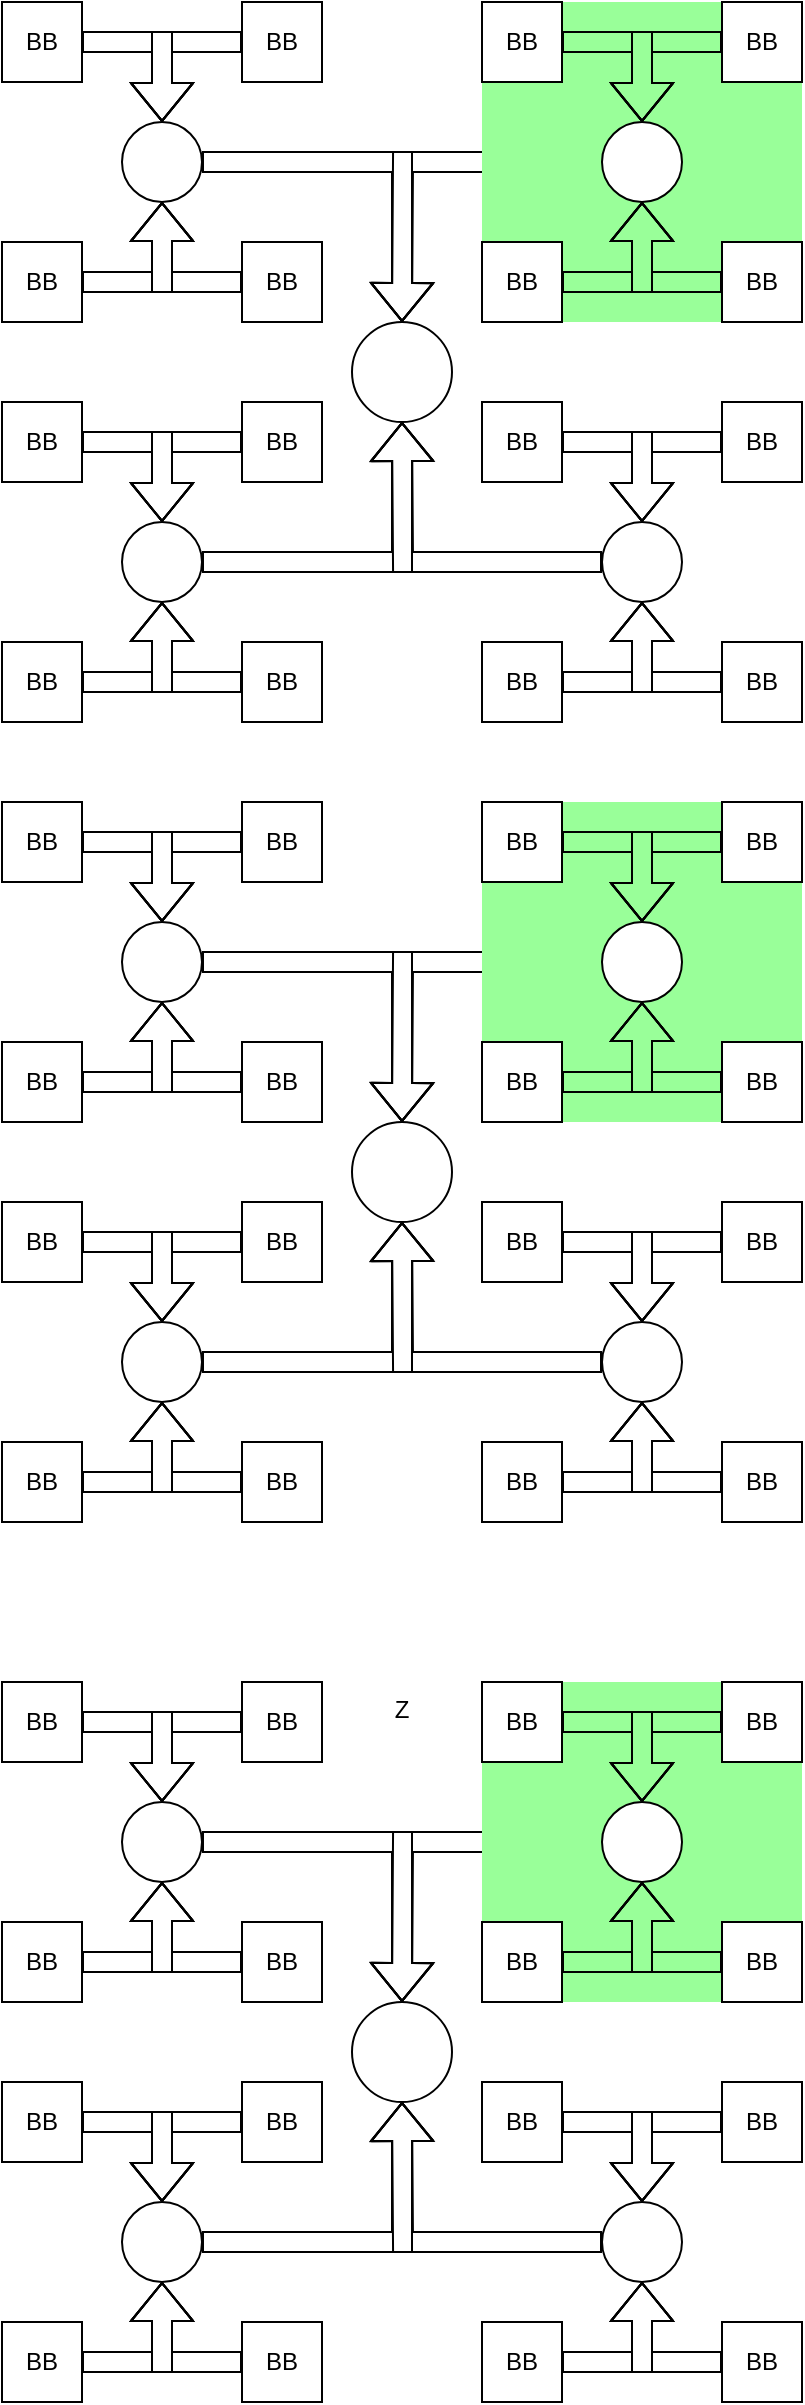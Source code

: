 <mxfile version="10.4.8" type="github"><diagram id="C-JWRk1kyg6GH-OiA57X" name="Page-1"><mxGraphModel dx="1420" dy="621" grid="1" gridSize="10" guides="1" tooltips="1" connect="1" arrows="1" fold="1" page="1" pageScale="1" pageWidth="850" pageHeight="1100" math="0" shadow="0"><root><mxCell id="0"/><mxCell id="1" parent="0"/><mxCell id="O4OScxriI_tctqUObQBz-1" value="" style="group" vertex="1" connectable="0" parent="1"><mxGeometry x="40" y="40" width="400" height="360" as="geometry"/></mxCell><mxCell id="O4OScxriI_tctqUObQBz-2" value="" style="group" vertex="1" connectable="0" parent="O4OScxriI_tctqUObQBz-1"><mxGeometry width="160" height="160" as="geometry"/></mxCell><mxCell id="O4OScxriI_tctqUObQBz-3" value="BB" style="rounded=0;whiteSpace=wrap;html=1;" vertex="1" parent="O4OScxriI_tctqUObQBz-2"><mxGeometry width="40" height="40" as="geometry"/></mxCell><mxCell id="O4OScxriI_tctqUObQBz-4" value="BB" style="rounded=0;whiteSpace=wrap;html=1;" vertex="1" parent="O4OScxriI_tctqUObQBz-2"><mxGeometry x="120" width="40" height="40" as="geometry"/></mxCell><mxCell id="O4OScxriI_tctqUObQBz-5" value="BB" style="rounded=0;whiteSpace=wrap;html=1;" vertex="1" parent="O4OScxriI_tctqUObQBz-2"><mxGeometry x="120" y="120" width="40" height="40" as="geometry"/></mxCell><mxCell id="O4OScxriI_tctqUObQBz-6" value="BB" style="rounded=0;whiteSpace=wrap;html=1;" vertex="1" parent="O4OScxriI_tctqUObQBz-2"><mxGeometry y="120" width="40" height="40" as="geometry"/></mxCell><mxCell id="O4OScxriI_tctqUObQBz-7" value="" style="ellipse;whiteSpace=wrap;html=1;aspect=fixed;" vertex="1" parent="O4OScxriI_tctqUObQBz-2"><mxGeometry x="60" y="60" width="40" height="40" as="geometry"/></mxCell><mxCell id="O4OScxriI_tctqUObQBz-8" style="edgeStyle=orthogonalEdgeStyle;shape=flexArrow;rounded=0;orthogonalLoop=1;jettySize=auto;html=1;" edge="1" parent="O4OScxriI_tctqUObQBz-2" source="O4OScxriI_tctqUObQBz-3" target="O4OScxriI_tctqUObQBz-7"><mxGeometry relative="1" as="geometry"/></mxCell><mxCell id="O4OScxriI_tctqUObQBz-9" style="edgeStyle=orthogonalEdgeStyle;shape=flexArrow;rounded=0;orthogonalLoop=1;jettySize=auto;html=1;entryX=0.5;entryY=0;entryDx=0;entryDy=0;" edge="1" parent="O4OScxriI_tctqUObQBz-2" source="O4OScxriI_tctqUObQBz-4" target="O4OScxriI_tctqUObQBz-7"><mxGeometry relative="1" as="geometry"/></mxCell><mxCell id="O4OScxriI_tctqUObQBz-10" style="edgeStyle=orthogonalEdgeStyle;shape=flexArrow;rounded=0;orthogonalLoop=1;jettySize=auto;html=1;entryX=0.5;entryY=1;entryDx=0;entryDy=0;" edge="1" parent="O4OScxriI_tctqUObQBz-2" source="O4OScxriI_tctqUObQBz-5" target="O4OScxriI_tctqUObQBz-7"><mxGeometry relative="1" as="geometry"/></mxCell><mxCell id="O4OScxriI_tctqUObQBz-11" style="edgeStyle=orthogonalEdgeStyle;shape=flexArrow;rounded=0;orthogonalLoop=1;jettySize=auto;html=1;entryX=0.5;entryY=1;entryDx=0;entryDy=0;" edge="1" parent="O4OScxriI_tctqUObQBz-2" source="O4OScxriI_tctqUObQBz-6" target="O4OScxriI_tctqUObQBz-7"><mxGeometry relative="1" as="geometry"/></mxCell><mxCell id="O4OScxriI_tctqUObQBz-12" value="" style="group" vertex="1" connectable="0" parent="O4OScxriI_tctqUObQBz-1"><mxGeometry y="200" width="160" height="160" as="geometry"/></mxCell><mxCell id="O4OScxriI_tctqUObQBz-13" value="" style="group" vertex="1" connectable="0" parent="O4OScxriI_tctqUObQBz-12"><mxGeometry width="160" height="160" as="geometry"/></mxCell><mxCell id="O4OScxriI_tctqUObQBz-14" value="" style="group" vertex="1" connectable="0" parent="O4OScxriI_tctqUObQBz-13"><mxGeometry width="160" height="160" as="geometry"/></mxCell><mxCell id="O4OScxriI_tctqUObQBz-15" value="" style="group;container=1;" vertex="1" connectable="0" parent="O4OScxriI_tctqUObQBz-14"><mxGeometry width="160" height="160" as="geometry"/></mxCell><mxCell id="O4OScxriI_tctqUObQBz-16" value="BB" style="rounded=0;whiteSpace=wrap;html=1;" vertex="1" parent="O4OScxriI_tctqUObQBz-15"><mxGeometry width="40" height="40" as="geometry"/></mxCell><mxCell id="O4OScxriI_tctqUObQBz-17" value="BB" style="rounded=0;whiteSpace=wrap;html=1;" vertex="1" parent="O4OScxriI_tctqUObQBz-15"><mxGeometry x="120" width="40" height="40" as="geometry"/></mxCell><mxCell id="O4OScxriI_tctqUObQBz-18" value="BB" style="rounded=0;whiteSpace=wrap;html=1;" vertex="1" parent="O4OScxriI_tctqUObQBz-15"><mxGeometry x="120" y="120" width="40" height="40" as="geometry"/></mxCell><mxCell id="O4OScxriI_tctqUObQBz-19" value="BB" style="rounded=0;whiteSpace=wrap;html=1;" vertex="1" parent="O4OScxriI_tctqUObQBz-15"><mxGeometry y="120" width="40" height="40" as="geometry"/></mxCell><mxCell id="O4OScxriI_tctqUObQBz-20" value="" style="ellipse;whiteSpace=wrap;html=1;aspect=fixed;" vertex="1" parent="O4OScxriI_tctqUObQBz-15"><mxGeometry x="60" y="60" width="40" height="40" as="geometry"/></mxCell><mxCell id="O4OScxriI_tctqUObQBz-21" style="edgeStyle=orthogonalEdgeStyle;shape=flexArrow;rounded=0;orthogonalLoop=1;jettySize=auto;html=1;" edge="1" parent="O4OScxriI_tctqUObQBz-15" source="O4OScxriI_tctqUObQBz-16" target="O4OScxriI_tctqUObQBz-20"><mxGeometry relative="1" as="geometry"/></mxCell><mxCell id="O4OScxriI_tctqUObQBz-22" style="edgeStyle=orthogonalEdgeStyle;shape=flexArrow;rounded=0;orthogonalLoop=1;jettySize=auto;html=1;entryX=0.5;entryY=0;entryDx=0;entryDy=0;" edge="1" parent="O4OScxriI_tctqUObQBz-15" source="O4OScxriI_tctqUObQBz-17" target="O4OScxriI_tctqUObQBz-20"><mxGeometry relative="1" as="geometry"/></mxCell><mxCell id="O4OScxriI_tctqUObQBz-23" style="edgeStyle=orthogonalEdgeStyle;shape=flexArrow;rounded=0;orthogonalLoop=1;jettySize=auto;html=1;entryX=0.5;entryY=1;entryDx=0;entryDy=0;" edge="1" parent="O4OScxriI_tctqUObQBz-15" source="O4OScxriI_tctqUObQBz-18" target="O4OScxriI_tctqUObQBz-20"><mxGeometry relative="1" as="geometry"/></mxCell><mxCell id="O4OScxriI_tctqUObQBz-24" style="edgeStyle=orthogonalEdgeStyle;shape=flexArrow;rounded=0;orthogonalLoop=1;jettySize=auto;html=1;entryX=0.5;entryY=1;entryDx=0;entryDy=0;" edge="1" parent="O4OScxriI_tctqUObQBz-15" source="O4OScxriI_tctqUObQBz-19" target="O4OScxriI_tctqUObQBz-20"><mxGeometry relative="1" as="geometry"/></mxCell><mxCell id="O4OScxriI_tctqUObQBz-25" value="" style="ellipse;whiteSpace=wrap;html=1;aspect=fixed;" vertex="1" parent="O4OScxriI_tctqUObQBz-1"><mxGeometry x="175" y="160" width="50" height="50" as="geometry"/></mxCell><mxCell id="O4OScxriI_tctqUObQBz-38" value="" style="group" vertex="1" connectable="0" parent="O4OScxriI_tctqUObQBz-1"><mxGeometry x="240" y="200" width="160" height="160" as="geometry"/></mxCell><mxCell id="O4OScxriI_tctqUObQBz-39" value="" style="group" vertex="1" connectable="0" parent="O4OScxriI_tctqUObQBz-38"><mxGeometry width="160" height="160" as="geometry"/></mxCell><mxCell id="O4OScxriI_tctqUObQBz-40" value="" style="group" vertex="1" connectable="0" parent="O4OScxriI_tctqUObQBz-39"><mxGeometry width="160" height="160" as="geometry"/></mxCell><mxCell id="O4OScxriI_tctqUObQBz-41" value="" style="group" vertex="1" connectable="0" parent="O4OScxriI_tctqUObQBz-40"><mxGeometry width="160" height="160" as="geometry"/></mxCell><mxCell id="O4OScxriI_tctqUObQBz-42" value="" style="group" vertex="1" connectable="0" parent="O4OScxriI_tctqUObQBz-41"><mxGeometry width="160" height="160" as="geometry"/></mxCell><mxCell id="O4OScxriI_tctqUObQBz-43" value="" style="group" vertex="1" connectable="0" parent="O4OScxriI_tctqUObQBz-42"><mxGeometry width="160" height="160" as="geometry"/></mxCell><mxCell id="O4OScxriI_tctqUObQBz-44" value="" style="group" vertex="1" connectable="0" parent="O4OScxriI_tctqUObQBz-43"><mxGeometry width="160" height="160" as="geometry"/></mxCell><mxCell id="O4OScxriI_tctqUObQBz-45" value="" style="group" vertex="1" connectable="0" parent="O4OScxriI_tctqUObQBz-44"><mxGeometry width="160" height="160" as="geometry"/></mxCell><mxCell id="O4OScxriI_tctqUObQBz-46" value="" style="group;container=1;" vertex="1" connectable="0" parent="O4OScxriI_tctqUObQBz-45"><mxGeometry width="160" height="160" as="geometry"/></mxCell><mxCell id="O4OScxriI_tctqUObQBz-47" value="BB" style="rounded=0;whiteSpace=wrap;html=1;" vertex="1" parent="O4OScxriI_tctqUObQBz-46"><mxGeometry width="40" height="40" as="geometry"/></mxCell><mxCell id="O4OScxriI_tctqUObQBz-48" value="BB" style="rounded=0;whiteSpace=wrap;html=1;" vertex="1" parent="O4OScxriI_tctqUObQBz-46"><mxGeometry x="120" width="40" height="40" as="geometry"/></mxCell><mxCell id="O4OScxriI_tctqUObQBz-49" value="BB" style="rounded=0;whiteSpace=wrap;html=1;" vertex="1" parent="O4OScxriI_tctqUObQBz-46"><mxGeometry x="120" y="120" width="40" height="40" as="geometry"/></mxCell><mxCell id="O4OScxriI_tctqUObQBz-50" value="BB" style="rounded=0;whiteSpace=wrap;html=1;" vertex="1" parent="O4OScxriI_tctqUObQBz-46"><mxGeometry y="120" width="40" height="40" as="geometry"/></mxCell><mxCell id="O4OScxriI_tctqUObQBz-51" value="" style="ellipse;whiteSpace=wrap;html=1;aspect=fixed;" vertex="1" parent="O4OScxriI_tctqUObQBz-46"><mxGeometry x="60" y="60" width="40" height="40" as="geometry"/></mxCell><mxCell id="O4OScxriI_tctqUObQBz-52" style="edgeStyle=orthogonalEdgeStyle;shape=flexArrow;rounded=0;orthogonalLoop=1;jettySize=auto;html=1;" edge="1" parent="O4OScxriI_tctqUObQBz-46" source="O4OScxriI_tctqUObQBz-47" target="O4OScxriI_tctqUObQBz-51"><mxGeometry relative="1" as="geometry"/></mxCell><mxCell id="O4OScxriI_tctqUObQBz-53" style="edgeStyle=orthogonalEdgeStyle;shape=flexArrow;rounded=0;orthogonalLoop=1;jettySize=auto;html=1;entryX=0.5;entryY=0;entryDx=0;entryDy=0;" edge="1" parent="O4OScxriI_tctqUObQBz-46" source="O4OScxriI_tctqUObQBz-48" target="O4OScxriI_tctqUObQBz-51"><mxGeometry relative="1" as="geometry"/></mxCell><mxCell id="O4OScxriI_tctqUObQBz-54" style="edgeStyle=orthogonalEdgeStyle;shape=flexArrow;rounded=0;orthogonalLoop=1;jettySize=auto;html=1;entryX=0.5;entryY=1;entryDx=0;entryDy=0;" edge="1" parent="O4OScxriI_tctqUObQBz-46" source="O4OScxriI_tctqUObQBz-49" target="O4OScxriI_tctqUObQBz-51"><mxGeometry relative="1" as="geometry"/></mxCell><mxCell id="O4OScxriI_tctqUObQBz-55" style="edgeStyle=orthogonalEdgeStyle;shape=flexArrow;rounded=0;orthogonalLoop=1;jettySize=auto;html=1;entryX=0.5;entryY=1;entryDx=0;entryDy=0;" edge="1" parent="O4OScxriI_tctqUObQBz-46" source="O4OScxriI_tctqUObQBz-50" target="O4OScxriI_tctqUObQBz-51"><mxGeometry relative="1" as="geometry"/></mxCell><mxCell id="O4OScxriI_tctqUObQBz-56" style="edgeStyle=orthogonalEdgeStyle;shape=flexArrow;rounded=0;orthogonalLoop=1;jettySize=auto;html=1;entryX=0.5;entryY=1;entryDx=0;entryDy=0;" edge="1" parent="O4OScxriI_tctqUObQBz-1" source="O4OScxriI_tctqUObQBz-20" target="O4OScxriI_tctqUObQBz-25"><mxGeometry relative="1" as="geometry"/></mxCell><mxCell id="O4OScxriI_tctqUObQBz-57" style="edgeStyle=orthogonalEdgeStyle;shape=flexArrow;rounded=0;orthogonalLoop=1;jettySize=auto;html=1;" edge="1" parent="O4OScxriI_tctqUObQBz-1" source="O4OScxriI_tctqUObQBz-51"><mxGeometry relative="1" as="geometry"><mxPoint x="200" y="210" as="targetPoint"/></mxGeometry></mxCell><mxCell id="O4OScxriI_tctqUObQBz-58" style="edgeStyle=orthogonalEdgeStyle;shape=flexArrow;rounded=0;orthogonalLoop=1;jettySize=auto;html=1;" edge="1" parent="O4OScxriI_tctqUObQBz-1" source="O4OScxriI_tctqUObQBz-7" target="O4OScxriI_tctqUObQBz-25"><mxGeometry relative="1" as="geometry"/></mxCell><mxCell id="O4OScxriI_tctqUObQBz-59" style="edgeStyle=orthogonalEdgeStyle;shape=flexArrow;rounded=0;orthogonalLoop=1;jettySize=auto;html=1;" edge="1" parent="O4OScxriI_tctqUObQBz-1" source="O4OScxriI_tctqUObQBz-33"><mxGeometry relative="1" as="geometry"><mxPoint x="200" y="160" as="targetPoint"/></mxGeometry></mxCell><mxCell id="O4OScxriI_tctqUObQBz-181" value="" style="group;fillColor=#99FF99;" vertex="1" connectable="0" parent="O4OScxriI_tctqUObQBz-1"><mxGeometry x="240" width="160" height="160" as="geometry"/></mxCell><mxCell id="O4OScxriI_tctqUObQBz-26" value="" style="group" vertex="1" connectable="0" parent="O4OScxriI_tctqUObQBz-181"><mxGeometry width="160" height="160" as="geometry"/></mxCell><mxCell id="O4OScxriI_tctqUObQBz-27" value="" style="group" vertex="1" connectable="0" parent="O4OScxriI_tctqUObQBz-26"><mxGeometry width="160" height="160" as="geometry"/></mxCell><mxCell id="O4OScxriI_tctqUObQBz-28" value="" style="group;container=1;" vertex="1" connectable="0" parent="O4OScxriI_tctqUObQBz-27"><mxGeometry width="160" height="160" as="geometry"/></mxCell><mxCell id="O4OScxriI_tctqUObQBz-29" value="BB" style="rounded=0;whiteSpace=wrap;html=1;" vertex="1" parent="O4OScxriI_tctqUObQBz-28"><mxGeometry width="40" height="40" as="geometry"/></mxCell><mxCell id="O4OScxriI_tctqUObQBz-30" value="BB" style="rounded=0;whiteSpace=wrap;html=1;" vertex="1" parent="O4OScxriI_tctqUObQBz-28"><mxGeometry x="120" width="40" height="40" as="geometry"/></mxCell><mxCell id="O4OScxriI_tctqUObQBz-31" value="BB" style="rounded=0;whiteSpace=wrap;html=1;" vertex="1" parent="O4OScxriI_tctqUObQBz-28"><mxGeometry x="120" y="120" width="40" height="40" as="geometry"/></mxCell><mxCell id="O4OScxriI_tctqUObQBz-32" value="BB" style="rounded=0;whiteSpace=wrap;html=1;" vertex="1" parent="O4OScxriI_tctqUObQBz-28"><mxGeometry y="120" width="40" height="40" as="geometry"/></mxCell><mxCell id="O4OScxriI_tctqUObQBz-33" value="" style="ellipse;whiteSpace=wrap;html=1;aspect=fixed;" vertex="1" parent="O4OScxriI_tctqUObQBz-28"><mxGeometry x="60" y="60" width="40" height="40" as="geometry"/></mxCell><mxCell id="O4OScxriI_tctqUObQBz-34" style="edgeStyle=orthogonalEdgeStyle;shape=flexArrow;rounded=0;orthogonalLoop=1;jettySize=auto;html=1;" edge="1" parent="O4OScxriI_tctqUObQBz-28" source="O4OScxriI_tctqUObQBz-29" target="O4OScxriI_tctqUObQBz-33"><mxGeometry relative="1" as="geometry"/></mxCell><mxCell id="O4OScxriI_tctqUObQBz-35" style="edgeStyle=orthogonalEdgeStyle;shape=flexArrow;rounded=0;orthogonalLoop=1;jettySize=auto;html=1;entryX=0.5;entryY=0;entryDx=0;entryDy=0;" edge="1" parent="O4OScxriI_tctqUObQBz-28" source="O4OScxriI_tctqUObQBz-30" target="O4OScxriI_tctqUObQBz-33"><mxGeometry relative="1" as="geometry"/></mxCell><mxCell id="O4OScxriI_tctqUObQBz-36" style="edgeStyle=orthogonalEdgeStyle;shape=flexArrow;rounded=0;orthogonalLoop=1;jettySize=auto;html=1;entryX=0.5;entryY=1;entryDx=0;entryDy=0;" edge="1" parent="O4OScxriI_tctqUObQBz-28" source="O4OScxriI_tctqUObQBz-31" target="O4OScxriI_tctqUObQBz-33"><mxGeometry relative="1" as="geometry"/></mxCell><mxCell id="O4OScxriI_tctqUObQBz-37" style="edgeStyle=orthogonalEdgeStyle;shape=flexArrow;rounded=0;orthogonalLoop=1;jettySize=auto;html=1;entryX=0.5;entryY=1;entryDx=0;entryDy=0;" edge="1" parent="O4OScxriI_tctqUObQBz-28" source="O4OScxriI_tctqUObQBz-32" target="O4OScxriI_tctqUObQBz-33"><mxGeometry relative="1" as="geometry"/></mxCell><mxCell id="O4OScxriI_tctqUObQBz-179" value="" style="group" vertex="1" connectable="0" parent="1"><mxGeometry x="40" y="440" width="400" height="360" as="geometry"/></mxCell><mxCell id="O4OScxriI_tctqUObQBz-178" value="" style="group" vertex="1" connectable="0" parent="O4OScxriI_tctqUObQBz-179"><mxGeometry width="400" height="360" as="geometry"/></mxCell><mxCell id="O4OScxriI_tctqUObQBz-60" value="" style="group" vertex="1" connectable="0" parent="O4OScxriI_tctqUObQBz-178"><mxGeometry width="400" height="360" as="geometry"/></mxCell><mxCell id="O4OScxriI_tctqUObQBz-61" value="" style="group" vertex="1" connectable="0" parent="O4OScxriI_tctqUObQBz-60"><mxGeometry width="160" height="160" as="geometry"/></mxCell><mxCell id="O4OScxriI_tctqUObQBz-62" value="BB" style="rounded=0;whiteSpace=wrap;html=1;" vertex="1" parent="O4OScxriI_tctqUObQBz-61"><mxGeometry width="40" height="40" as="geometry"/></mxCell><mxCell id="O4OScxriI_tctqUObQBz-63" value="BB" style="rounded=0;whiteSpace=wrap;html=1;" vertex="1" parent="O4OScxriI_tctqUObQBz-61"><mxGeometry x="120" width="40" height="40" as="geometry"/></mxCell><mxCell id="O4OScxriI_tctqUObQBz-64" value="BB" style="rounded=0;whiteSpace=wrap;html=1;" vertex="1" parent="O4OScxriI_tctqUObQBz-61"><mxGeometry x="120" y="120" width="40" height="40" as="geometry"/></mxCell><mxCell id="O4OScxriI_tctqUObQBz-65" value="BB" style="rounded=0;whiteSpace=wrap;html=1;" vertex="1" parent="O4OScxriI_tctqUObQBz-61"><mxGeometry y="120" width="40" height="40" as="geometry"/></mxCell><mxCell id="O4OScxriI_tctqUObQBz-66" value="" style="ellipse;whiteSpace=wrap;html=1;aspect=fixed;" vertex="1" parent="O4OScxriI_tctqUObQBz-61"><mxGeometry x="60" y="60" width="40" height="40" as="geometry"/></mxCell><mxCell id="O4OScxriI_tctqUObQBz-67" style="edgeStyle=orthogonalEdgeStyle;shape=flexArrow;rounded=0;orthogonalLoop=1;jettySize=auto;html=1;" edge="1" parent="O4OScxriI_tctqUObQBz-61" source="O4OScxriI_tctqUObQBz-62" target="O4OScxriI_tctqUObQBz-66"><mxGeometry relative="1" as="geometry"/></mxCell><mxCell id="O4OScxriI_tctqUObQBz-68" style="edgeStyle=orthogonalEdgeStyle;shape=flexArrow;rounded=0;orthogonalLoop=1;jettySize=auto;html=1;entryX=0.5;entryY=0;entryDx=0;entryDy=0;" edge="1" parent="O4OScxriI_tctqUObQBz-61" source="O4OScxriI_tctqUObQBz-63" target="O4OScxriI_tctqUObQBz-66"><mxGeometry relative="1" as="geometry"/></mxCell><mxCell id="O4OScxriI_tctqUObQBz-69" style="edgeStyle=orthogonalEdgeStyle;shape=flexArrow;rounded=0;orthogonalLoop=1;jettySize=auto;html=1;entryX=0.5;entryY=1;entryDx=0;entryDy=0;" edge="1" parent="O4OScxriI_tctqUObQBz-61" source="O4OScxriI_tctqUObQBz-64" target="O4OScxriI_tctqUObQBz-66"><mxGeometry relative="1" as="geometry"/></mxCell><mxCell id="O4OScxriI_tctqUObQBz-70" style="edgeStyle=orthogonalEdgeStyle;shape=flexArrow;rounded=0;orthogonalLoop=1;jettySize=auto;html=1;entryX=0.5;entryY=1;entryDx=0;entryDy=0;" edge="1" parent="O4OScxriI_tctqUObQBz-61" source="O4OScxriI_tctqUObQBz-65" target="O4OScxriI_tctqUObQBz-66"><mxGeometry relative="1" as="geometry"/></mxCell><mxCell id="O4OScxriI_tctqUObQBz-71" value="" style="group" vertex="1" connectable="0" parent="O4OScxriI_tctqUObQBz-60"><mxGeometry y="200" width="160" height="160" as="geometry"/></mxCell><mxCell id="O4OScxriI_tctqUObQBz-72" value="" style="group" vertex="1" connectable="0" parent="O4OScxriI_tctqUObQBz-71"><mxGeometry width="160" height="160" as="geometry"/></mxCell><mxCell id="O4OScxriI_tctqUObQBz-73" value="" style="group" vertex="1" connectable="0" parent="O4OScxriI_tctqUObQBz-72"><mxGeometry width="160" height="160" as="geometry"/></mxCell><mxCell id="O4OScxriI_tctqUObQBz-74" value="" style="group;container=1;" vertex="1" connectable="0" parent="O4OScxriI_tctqUObQBz-73"><mxGeometry width="160" height="160" as="geometry"/></mxCell><mxCell id="O4OScxriI_tctqUObQBz-75" value="BB" style="rounded=0;whiteSpace=wrap;html=1;" vertex="1" parent="O4OScxriI_tctqUObQBz-74"><mxGeometry width="40" height="40" as="geometry"/></mxCell><mxCell id="O4OScxriI_tctqUObQBz-76" value="BB" style="rounded=0;whiteSpace=wrap;html=1;" vertex="1" parent="O4OScxriI_tctqUObQBz-74"><mxGeometry x="120" width="40" height="40" as="geometry"/></mxCell><mxCell id="O4OScxriI_tctqUObQBz-77" value="BB" style="rounded=0;whiteSpace=wrap;html=1;" vertex="1" parent="O4OScxriI_tctqUObQBz-74"><mxGeometry x="120" y="120" width="40" height="40" as="geometry"/></mxCell><mxCell id="O4OScxriI_tctqUObQBz-78" value="BB" style="rounded=0;whiteSpace=wrap;html=1;" vertex="1" parent="O4OScxriI_tctqUObQBz-74"><mxGeometry y="120" width="40" height="40" as="geometry"/></mxCell><mxCell id="O4OScxriI_tctqUObQBz-79" value="" style="ellipse;whiteSpace=wrap;html=1;aspect=fixed;" vertex="1" parent="O4OScxriI_tctqUObQBz-74"><mxGeometry x="60" y="60" width="40" height="40" as="geometry"/></mxCell><mxCell id="O4OScxriI_tctqUObQBz-80" style="edgeStyle=orthogonalEdgeStyle;shape=flexArrow;rounded=0;orthogonalLoop=1;jettySize=auto;html=1;" edge="1" parent="O4OScxriI_tctqUObQBz-74" source="O4OScxriI_tctqUObQBz-75" target="O4OScxriI_tctqUObQBz-79"><mxGeometry relative="1" as="geometry"/></mxCell><mxCell id="O4OScxriI_tctqUObQBz-81" style="edgeStyle=orthogonalEdgeStyle;shape=flexArrow;rounded=0;orthogonalLoop=1;jettySize=auto;html=1;entryX=0.5;entryY=0;entryDx=0;entryDy=0;" edge="1" parent="O4OScxriI_tctqUObQBz-74" source="O4OScxriI_tctqUObQBz-76" target="O4OScxriI_tctqUObQBz-79"><mxGeometry relative="1" as="geometry"/></mxCell><mxCell id="O4OScxriI_tctqUObQBz-82" style="edgeStyle=orthogonalEdgeStyle;shape=flexArrow;rounded=0;orthogonalLoop=1;jettySize=auto;html=1;entryX=0.5;entryY=1;entryDx=0;entryDy=0;" edge="1" parent="O4OScxriI_tctqUObQBz-74" source="O4OScxriI_tctqUObQBz-77" target="O4OScxriI_tctqUObQBz-79"><mxGeometry relative="1" as="geometry"/></mxCell><mxCell id="O4OScxriI_tctqUObQBz-83" style="edgeStyle=orthogonalEdgeStyle;shape=flexArrow;rounded=0;orthogonalLoop=1;jettySize=auto;html=1;entryX=0.5;entryY=1;entryDx=0;entryDy=0;" edge="1" parent="O4OScxriI_tctqUObQBz-74" source="O4OScxriI_tctqUObQBz-78" target="O4OScxriI_tctqUObQBz-79"><mxGeometry relative="1" as="geometry"/></mxCell><mxCell id="O4OScxriI_tctqUObQBz-84" value="" style="ellipse;whiteSpace=wrap;html=1;aspect=fixed;" vertex="1" parent="O4OScxriI_tctqUObQBz-60"><mxGeometry x="175" y="160" width="50" height="50" as="geometry"/></mxCell><mxCell id="O4OScxriI_tctqUObQBz-97" value="" style="group" vertex="1" connectable="0" parent="O4OScxriI_tctqUObQBz-60"><mxGeometry x="240" y="200" width="160" height="160" as="geometry"/></mxCell><mxCell id="O4OScxriI_tctqUObQBz-98" value="" style="group" vertex="1" connectable="0" parent="O4OScxriI_tctqUObQBz-97"><mxGeometry width="160" height="160" as="geometry"/></mxCell><mxCell id="O4OScxriI_tctqUObQBz-99" value="" style="group" vertex="1" connectable="0" parent="O4OScxriI_tctqUObQBz-98"><mxGeometry width="160" height="160" as="geometry"/></mxCell><mxCell id="O4OScxriI_tctqUObQBz-100" value="" style="group" vertex="1" connectable="0" parent="O4OScxriI_tctqUObQBz-99"><mxGeometry width="160" height="160" as="geometry"/></mxCell><mxCell id="O4OScxriI_tctqUObQBz-101" value="" style="group" vertex="1" connectable="0" parent="O4OScxriI_tctqUObQBz-100"><mxGeometry width="160" height="160" as="geometry"/></mxCell><mxCell id="O4OScxriI_tctqUObQBz-102" value="" style="group" vertex="1" connectable="0" parent="O4OScxriI_tctqUObQBz-101"><mxGeometry width="160" height="160" as="geometry"/></mxCell><mxCell id="O4OScxriI_tctqUObQBz-103" value="" style="group" vertex="1" connectable="0" parent="O4OScxriI_tctqUObQBz-102"><mxGeometry width="160" height="160" as="geometry"/></mxCell><mxCell id="O4OScxriI_tctqUObQBz-104" value="" style="group" vertex="1" connectable="0" parent="O4OScxriI_tctqUObQBz-103"><mxGeometry width="160" height="160" as="geometry"/></mxCell><mxCell id="O4OScxriI_tctqUObQBz-105" value="" style="group;container=1;" vertex="1" connectable="0" parent="O4OScxriI_tctqUObQBz-104"><mxGeometry width="160" height="160" as="geometry"/></mxCell><mxCell id="O4OScxriI_tctqUObQBz-106" value="BB" style="rounded=0;whiteSpace=wrap;html=1;" vertex="1" parent="O4OScxriI_tctqUObQBz-105"><mxGeometry width="40" height="40" as="geometry"/></mxCell><mxCell id="O4OScxriI_tctqUObQBz-107" value="BB" style="rounded=0;whiteSpace=wrap;html=1;" vertex="1" parent="O4OScxriI_tctqUObQBz-105"><mxGeometry x="120" width="40" height="40" as="geometry"/></mxCell><mxCell id="O4OScxriI_tctqUObQBz-108" value="BB" style="rounded=0;whiteSpace=wrap;html=1;" vertex="1" parent="O4OScxriI_tctqUObQBz-105"><mxGeometry x="120" y="120" width="40" height="40" as="geometry"/></mxCell><mxCell id="O4OScxriI_tctqUObQBz-109" value="BB" style="rounded=0;whiteSpace=wrap;html=1;" vertex="1" parent="O4OScxriI_tctqUObQBz-105"><mxGeometry y="120" width="40" height="40" as="geometry"/></mxCell><mxCell id="O4OScxriI_tctqUObQBz-110" value="" style="ellipse;whiteSpace=wrap;html=1;aspect=fixed;" vertex="1" parent="O4OScxriI_tctqUObQBz-105"><mxGeometry x="60" y="60" width="40" height="40" as="geometry"/></mxCell><mxCell id="O4OScxriI_tctqUObQBz-111" style="edgeStyle=orthogonalEdgeStyle;shape=flexArrow;rounded=0;orthogonalLoop=1;jettySize=auto;html=1;" edge="1" parent="O4OScxriI_tctqUObQBz-105" source="O4OScxriI_tctqUObQBz-106" target="O4OScxriI_tctqUObQBz-110"><mxGeometry relative="1" as="geometry"/></mxCell><mxCell id="O4OScxriI_tctqUObQBz-112" style="edgeStyle=orthogonalEdgeStyle;shape=flexArrow;rounded=0;orthogonalLoop=1;jettySize=auto;html=1;entryX=0.5;entryY=0;entryDx=0;entryDy=0;" edge="1" parent="O4OScxriI_tctqUObQBz-105" source="O4OScxriI_tctqUObQBz-107" target="O4OScxriI_tctqUObQBz-110"><mxGeometry relative="1" as="geometry"/></mxCell><mxCell id="O4OScxriI_tctqUObQBz-113" style="edgeStyle=orthogonalEdgeStyle;shape=flexArrow;rounded=0;orthogonalLoop=1;jettySize=auto;html=1;entryX=0.5;entryY=1;entryDx=0;entryDy=0;" edge="1" parent="O4OScxriI_tctqUObQBz-105" source="O4OScxriI_tctqUObQBz-108" target="O4OScxriI_tctqUObQBz-110"><mxGeometry relative="1" as="geometry"/></mxCell><mxCell id="O4OScxriI_tctqUObQBz-114" style="edgeStyle=orthogonalEdgeStyle;shape=flexArrow;rounded=0;orthogonalLoop=1;jettySize=auto;html=1;entryX=0.5;entryY=1;entryDx=0;entryDy=0;" edge="1" parent="O4OScxriI_tctqUObQBz-105" source="O4OScxriI_tctqUObQBz-109" target="O4OScxriI_tctqUObQBz-110"><mxGeometry relative="1" as="geometry"/></mxCell><mxCell id="O4OScxriI_tctqUObQBz-115" style="edgeStyle=orthogonalEdgeStyle;shape=flexArrow;rounded=0;orthogonalLoop=1;jettySize=auto;html=1;entryX=0.5;entryY=1;entryDx=0;entryDy=0;" edge="1" parent="O4OScxriI_tctqUObQBz-60" source="O4OScxriI_tctqUObQBz-79" target="O4OScxriI_tctqUObQBz-84"><mxGeometry relative="1" as="geometry"/></mxCell><mxCell id="O4OScxriI_tctqUObQBz-116" style="edgeStyle=orthogonalEdgeStyle;shape=flexArrow;rounded=0;orthogonalLoop=1;jettySize=auto;html=1;" edge="1" parent="O4OScxriI_tctqUObQBz-60" source="O4OScxriI_tctqUObQBz-110"><mxGeometry relative="1" as="geometry"><mxPoint x="200" y="210" as="targetPoint"/></mxGeometry></mxCell><mxCell id="O4OScxriI_tctqUObQBz-117" style="edgeStyle=orthogonalEdgeStyle;shape=flexArrow;rounded=0;orthogonalLoop=1;jettySize=auto;html=1;" edge="1" parent="O4OScxriI_tctqUObQBz-60" source="O4OScxriI_tctqUObQBz-66" target="O4OScxriI_tctqUObQBz-84"><mxGeometry relative="1" as="geometry"/></mxCell><mxCell id="O4OScxriI_tctqUObQBz-118" style="edgeStyle=orthogonalEdgeStyle;shape=flexArrow;rounded=0;orthogonalLoop=1;jettySize=auto;html=1;" edge="1" parent="O4OScxriI_tctqUObQBz-60" source="O4OScxriI_tctqUObQBz-92"><mxGeometry relative="1" as="geometry"><mxPoint x="200" y="160" as="targetPoint"/></mxGeometry></mxCell><mxCell id="O4OScxriI_tctqUObQBz-182" value="" style="group;fillColor=#99FF99;" vertex="1" connectable="0" parent="O4OScxriI_tctqUObQBz-60"><mxGeometry x="240" width="160" height="160" as="geometry"/></mxCell><mxCell id="O4OScxriI_tctqUObQBz-85" value="" style="group" vertex="1" connectable="0" parent="O4OScxriI_tctqUObQBz-182"><mxGeometry width="160" height="160" as="geometry"/></mxCell><mxCell id="O4OScxriI_tctqUObQBz-86" value="" style="group" vertex="1" connectable="0" parent="O4OScxriI_tctqUObQBz-85"><mxGeometry width="160" height="160" as="geometry"/></mxCell><mxCell id="O4OScxriI_tctqUObQBz-87" value="" style="group;container=1;" vertex="1" connectable="0" parent="O4OScxriI_tctqUObQBz-86"><mxGeometry width="160" height="160" as="geometry"/></mxCell><mxCell id="O4OScxriI_tctqUObQBz-88" value="BB" style="rounded=0;whiteSpace=wrap;html=1;" vertex="1" parent="O4OScxriI_tctqUObQBz-87"><mxGeometry width="40" height="40" as="geometry"/></mxCell><mxCell id="O4OScxriI_tctqUObQBz-89" value="BB" style="rounded=0;whiteSpace=wrap;html=1;" vertex="1" parent="O4OScxriI_tctqUObQBz-87"><mxGeometry x="120" width="40" height="40" as="geometry"/></mxCell><mxCell id="O4OScxriI_tctqUObQBz-90" value="BB" style="rounded=0;whiteSpace=wrap;html=1;" vertex="1" parent="O4OScxriI_tctqUObQBz-87"><mxGeometry x="120" y="120" width="40" height="40" as="geometry"/></mxCell><mxCell id="O4OScxriI_tctqUObQBz-91" value="BB" style="rounded=0;whiteSpace=wrap;html=1;" vertex="1" parent="O4OScxriI_tctqUObQBz-87"><mxGeometry y="120" width="40" height="40" as="geometry"/></mxCell><mxCell id="O4OScxriI_tctqUObQBz-92" value="" style="ellipse;whiteSpace=wrap;html=1;aspect=fixed;" vertex="1" parent="O4OScxriI_tctqUObQBz-87"><mxGeometry x="60" y="60" width="40" height="40" as="geometry"/></mxCell><mxCell id="O4OScxriI_tctqUObQBz-93" style="edgeStyle=orthogonalEdgeStyle;shape=flexArrow;rounded=0;orthogonalLoop=1;jettySize=auto;html=1;" edge="1" parent="O4OScxriI_tctqUObQBz-87" source="O4OScxriI_tctqUObQBz-88" target="O4OScxriI_tctqUObQBz-92"><mxGeometry relative="1" as="geometry"/></mxCell><mxCell id="O4OScxriI_tctqUObQBz-94" style="edgeStyle=orthogonalEdgeStyle;shape=flexArrow;rounded=0;orthogonalLoop=1;jettySize=auto;html=1;entryX=0.5;entryY=0;entryDx=0;entryDy=0;" edge="1" parent="O4OScxriI_tctqUObQBz-87" source="O4OScxriI_tctqUObQBz-89" target="O4OScxriI_tctqUObQBz-92"><mxGeometry relative="1" as="geometry"/></mxCell><mxCell id="O4OScxriI_tctqUObQBz-95" style="edgeStyle=orthogonalEdgeStyle;shape=flexArrow;rounded=0;orthogonalLoop=1;jettySize=auto;html=1;entryX=0.5;entryY=1;entryDx=0;entryDy=0;" edge="1" parent="O4OScxriI_tctqUObQBz-87" source="O4OScxriI_tctqUObQBz-90" target="O4OScxriI_tctqUObQBz-92"><mxGeometry relative="1" as="geometry"/></mxCell><mxCell id="O4OScxriI_tctqUObQBz-96" style="edgeStyle=orthogonalEdgeStyle;shape=flexArrow;rounded=0;orthogonalLoop=1;jettySize=auto;html=1;entryX=0.5;entryY=1;entryDx=0;entryDy=0;" edge="1" parent="O4OScxriI_tctqUObQBz-87" source="O4OScxriI_tctqUObQBz-91" target="O4OScxriI_tctqUObQBz-92"><mxGeometry relative="1" as="geometry"/></mxCell><mxCell id="O4OScxriI_tctqUObQBz-180" value="" style="group" vertex="1" connectable="0" parent="1"><mxGeometry x="40" y="880" width="400" height="360" as="geometry"/></mxCell><mxCell id="O4OScxriI_tctqUObQBz-119" value="Z" style="group" vertex="1" connectable="0" parent="O4OScxriI_tctqUObQBz-180"><mxGeometry width="400" height="360" as="geometry"/></mxCell><mxCell id="O4OScxriI_tctqUObQBz-120" value="" style="group" vertex="1" connectable="0" parent="O4OScxriI_tctqUObQBz-119"><mxGeometry width="160" height="160" as="geometry"/></mxCell><mxCell id="O4OScxriI_tctqUObQBz-121" value="BB" style="rounded=0;whiteSpace=wrap;html=1;" vertex="1" parent="O4OScxriI_tctqUObQBz-120"><mxGeometry width="40" height="40" as="geometry"/></mxCell><mxCell id="O4OScxriI_tctqUObQBz-122" value="BB" style="rounded=0;whiteSpace=wrap;html=1;" vertex="1" parent="O4OScxriI_tctqUObQBz-120"><mxGeometry x="120" width="40" height="40" as="geometry"/></mxCell><mxCell id="O4OScxriI_tctqUObQBz-123" value="BB" style="rounded=0;whiteSpace=wrap;html=1;" vertex="1" parent="O4OScxriI_tctqUObQBz-120"><mxGeometry x="120" y="120" width="40" height="40" as="geometry"/></mxCell><mxCell id="O4OScxriI_tctqUObQBz-124" value="BB" style="rounded=0;whiteSpace=wrap;html=1;" vertex="1" parent="O4OScxriI_tctqUObQBz-120"><mxGeometry y="120" width="40" height="40" as="geometry"/></mxCell><mxCell id="O4OScxriI_tctqUObQBz-125" value="" style="ellipse;whiteSpace=wrap;html=1;aspect=fixed;" vertex="1" parent="O4OScxriI_tctqUObQBz-120"><mxGeometry x="60" y="60" width="40" height="40" as="geometry"/></mxCell><mxCell id="O4OScxriI_tctqUObQBz-126" style="edgeStyle=orthogonalEdgeStyle;shape=flexArrow;rounded=0;orthogonalLoop=1;jettySize=auto;html=1;" edge="1" parent="O4OScxriI_tctqUObQBz-120" source="O4OScxriI_tctqUObQBz-121" target="O4OScxriI_tctqUObQBz-125"><mxGeometry relative="1" as="geometry"/></mxCell><mxCell id="O4OScxriI_tctqUObQBz-127" style="edgeStyle=orthogonalEdgeStyle;shape=flexArrow;rounded=0;orthogonalLoop=1;jettySize=auto;html=1;entryX=0.5;entryY=0;entryDx=0;entryDy=0;" edge="1" parent="O4OScxriI_tctqUObQBz-120" source="O4OScxriI_tctqUObQBz-122" target="O4OScxriI_tctqUObQBz-125"><mxGeometry relative="1" as="geometry"/></mxCell><mxCell id="O4OScxriI_tctqUObQBz-128" style="edgeStyle=orthogonalEdgeStyle;shape=flexArrow;rounded=0;orthogonalLoop=1;jettySize=auto;html=1;entryX=0.5;entryY=1;entryDx=0;entryDy=0;" edge="1" parent="O4OScxriI_tctqUObQBz-120" source="O4OScxriI_tctqUObQBz-123" target="O4OScxriI_tctqUObQBz-125"><mxGeometry relative="1" as="geometry"/></mxCell><mxCell id="O4OScxriI_tctqUObQBz-129" style="edgeStyle=orthogonalEdgeStyle;shape=flexArrow;rounded=0;orthogonalLoop=1;jettySize=auto;html=1;entryX=0.5;entryY=1;entryDx=0;entryDy=0;" edge="1" parent="O4OScxriI_tctqUObQBz-120" source="O4OScxriI_tctqUObQBz-124" target="O4OScxriI_tctqUObQBz-125"><mxGeometry relative="1" as="geometry"/></mxCell><mxCell id="O4OScxriI_tctqUObQBz-130" value="" style="group" vertex="1" connectable="0" parent="O4OScxriI_tctqUObQBz-119"><mxGeometry y="200" width="160" height="160" as="geometry"/></mxCell><mxCell id="O4OScxriI_tctqUObQBz-131" value="" style="group" vertex="1" connectable="0" parent="O4OScxriI_tctqUObQBz-130"><mxGeometry width="160" height="160" as="geometry"/></mxCell><mxCell id="O4OScxriI_tctqUObQBz-132" value="" style="group" vertex="1" connectable="0" parent="O4OScxriI_tctqUObQBz-131"><mxGeometry width="160" height="160" as="geometry"/></mxCell><mxCell id="O4OScxriI_tctqUObQBz-133" value="" style="group;container=1;" vertex="1" connectable="0" parent="O4OScxriI_tctqUObQBz-132"><mxGeometry width="160" height="160" as="geometry"/></mxCell><mxCell id="O4OScxriI_tctqUObQBz-134" value="BB" style="rounded=0;whiteSpace=wrap;html=1;" vertex="1" parent="O4OScxriI_tctqUObQBz-133"><mxGeometry width="40" height="40" as="geometry"/></mxCell><mxCell id="O4OScxriI_tctqUObQBz-135" value="BB" style="rounded=0;whiteSpace=wrap;html=1;" vertex="1" parent="O4OScxriI_tctqUObQBz-133"><mxGeometry x="120" width="40" height="40" as="geometry"/></mxCell><mxCell id="O4OScxriI_tctqUObQBz-136" value="BB" style="rounded=0;whiteSpace=wrap;html=1;" vertex="1" parent="O4OScxriI_tctqUObQBz-133"><mxGeometry x="120" y="120" width="40" height="40" as="geometry"/></mxCell><mxCell id="O4OScxriI_tctqUObQBz-137" value="BB" style="rounded=0;whiteSpace=wrap;html=1;" vertex="1" parent="O4OScxriI_tctqUObQBz-133"><mxGeometry y="120" width="40" height="40" as="geometry"/></mxCell><mxCell id="O4OScxriI_tctqUObQBz-138" value="" style="ellipse;whiteSpace=wrap;html=1;aspect=fixed;" vertex="1" parent="O4OScxriI_tctqUObQBz-133"><mxGeometry x="60" y="60" width="40" height="40" as="geometry"/></mxCell><mxCell id="O4OScxriI_tctqUObQBz-139" style="edgeStyle=orthogonalEdgeStyle;shape=flexArrow;rounded=0;orthogonalLoop=1;jettySize=auto;html=1;" edge="1" parent="O4OScxriI_tctqUObQBz-133" source="O4OScxriI_tctqUObQBz-134" target="O4OScxriI_tctqUObQBz-138"><mxGeometry relative="1" as="geometry"/></mxCell><mxCell id="O4OScxriI_tctqUObQBz-140" style="edgeStyle=orthogonalEdgeStyle;shape=flexArrow;rounded=0;orthogonalLoop=1;jettySize=auto;html=1;entryX=0.5;entryY=0;entryDx=0;entryDy=0;" edge="1" parent="O4OScxriI_tctqUObQBz-133" source="O4OScxriI_tctqUObQBz-135" target="O4OScxriI_tctqUObQBz-138"><mxGeometry relative="1" as="geometry"/></mxCell><mxCell id="O4OScxriI_tctqUObQBz-141" style="edgeStyle=orthogonalEdgeStyle;shape=flexArrow;rounded=0;orthogonalLoop=1;jettySize=auto;html=1;entryX=0.5;entryY=1;entryDx=0;entryDy=0;" edge="1" parent="O4OScxriI_tctqUObQBz-133" source="O4OScxriI_tctqUObQBz-136" target="O4OScxriI_tctqUObQBz-138"><mxGeometry relative="1" as="geometry"/></mxCell><mxCell id="O4OScxriI_tctqUObQBz-142" style="edgeStyle=orthogonalEdgeStyle;shape=flexArrow;rounded=0;orthogonalLoop=1;jettySize=auto;html=1;entryX=0.5;entryY=1;entryDx=0;entryDy=0;" edge="1" parent="O4OScxriI_tctqUObQBz-133" source="O4OScxriI_tctqUObQBz-137" target="O4OScxriI_tctqUObQBz-138"><mxGeometry relative="1" as="geometry"/></mxCell><mxCell id="O4OScxriI_tctqUObQBz-143" value="" style="ellipse;whiteSpace=wrap;html=1;aspect=fixed;" vertex="1" parent="O4OScxriI_tctqUObQBz-119"><mxGeometry x="175" y="160" width="50" height="50" as="geometry"/></mxCell><mxCell id="O4OScxriI_tctqUObQBz-156" value="" style="group" vertex="1" connectable="0" parent="O4OScxriI_tctqUObQBz-119"><mxGeometry x="240" y="200" width="160" height="160" as="geometry"/></mxCell><mxCell id="O4OScxriI_tctqUObQBz-157" value="" style="group" vertex="1" connectable="0" parent="O4OScxriI_tctqUObQBz-156"><mxGeometry width="160" height="160" as="geometry"/></mxCell><mxCell id="O4OScxriI_tctqUObQBz-158" value="" style="group" vertex="1" connectable="0" parent="O4OScxriI_tctqUObQBz-157"><mxGeometry width="160" height="160" as="geometry"/></mxCell><mxCell id="O4OScxriI_tctqUObQBz-159" value="" style="group" vertex="1" connectable="0" parent="O4OScxriI_tctqUObQBz-158"><mxGeometry width="160" height="160" as="geometry"/></mxCell><mxCell id="O4OScxriI_tctqUObQBz-160" value="" style="group" vertex="1" connectable="0" parent="O4OScxriI_tctqUObQBz-159"><mxGeometry width="160" height="160" as="geometry"/></mxCell><mxCell id="O4OScxriI_tctqUObQBz-161" value="" style="group" vertex="1" connectable="0" parent="O4OScxriI_tctqUObQBz-160"><mxGeometry width="160" height="160" as="geometry"/></mxCell><mxCell id="O4OScxriI_tctqUObQBz-162" value="" style="group" vertex="1" connectable="0" parent="O4OScxriI_tctqUObQBz-161"><mxGeometry width="160" height="160" as="geometry"/></mxCell><mxCell id="O4OScxriI_tctqUObQBz-163" value="" style="group" vertex="1" connectable="0" parent="O4OScxriI_tctqUObQBz-162"><mxGeometry width="160" height="160" as="geometry"/></mxCell><mxCell id="O4OScxriI_tctqUObQBz-164" value="" style="group;container=1;" vertex="1" connectable="0" parent="O4OScxriI_tctqUObQBz-163"><mxGeometry width="160" height="160" as="geometry"/></mxCell><mxCell id="O4OScxriI_tctqUObQBz-165" value="BB" style="rounded=0;whiteSpace=wrap;html=1;" vertex="1" parent="O4OScxriI_tctqUObQBz-164"><mxGeometry width="40" height="40" as="geometry"/></mxCell><mxCell id="O4OScxriI_tctqUObQBz-166" value="BB" style="rounded=0;whiteSpace=wrap;html=1;" vertex="1" parent="O4OScxriI_tctqUObQBz-164"><mxGeometry x="120" width="40" height="40" as="geometry"/></mxCell><mxCell id="O4OScxriI_tctqUObQBz-167" value="BB" style="rounded=0;whiteSpace=wrap;html=1;" vertex="1" parent="O4OScxriI_tctqUObQBz-164"><mxGeometry x="120" y="120" width="40" height="40" as="geometry"/></mxCell><mxCell id="O4OScxriI_tctqUObQBz-168" value="BB" style="rounded=0;whiteSpace=wrap;html=1;" vertex="1" parent="O4OScxriI_tctqUObQBz-164"><mxGeometry y="120" width="40" height="40" as="geometry"/></mxCell><mxCell id="O4OScxriI_tctqUObQBz-169" value="" style="ellipse;whiteSpace=wrap;html=1;aspect=fixed;" vertex="1" parent="O4OScxriI_tctqUObQBz-164"><mxGeometry x="60" y="60" width="40" height="40" as="geometry"/></mxCell><mxCell id="O4OScxriI_tctqUObQBz-170" style="edgeStyle=orthogonalEdgeStyle;shape=flexArrow;rounded=0;orthogonalLoop=1;jettySize=auto;html=1;" edge="1" parent="O4OScxriI_tctqUObQBz-164" source="O4OScxriI_tctqUObQBz-165" target="O4OScxriI_tctqUObQBz-169"><mxGeometry relative="1" as="geometry"/></mxCell><mxCell id="O4OScxriI_tctqUObQBz-171" style="edgeStyle=orthogonalEdgeStyle;shape=flexArrow;rounded=0;orthogonalLoop=1;jettySize=auto;html=1;entryX=0.5;entryY=0;entryDx=0;entryDy=0;" edge="1" parent="O4OScxriI_tctqUObQBz-164" source="O4OScxriI_tctqUObQBz-166" target="O4OScxriI_tctqUObQBz-169"><mxGeometry relative="1" as="geometry"/></mxCell><mxCell id="O4OScxriI_tctqUObQBz-172" style="edgeStyle=orthogonalEdgeStyle;shape=flexArrow;rounded=0;orthogonalLoop=1;jettySize=auto;html=1;entryX=0.5;entryY=1;entryDx=0;entryDy=0;" edge="1" parent="O4OScxriI_tctqUObQBz-164" source="O4OScxriI_tctqUObQBz-167" target="O4OScxriI_tctqUObQBz-169"><mxGeometry relative="1" as="geometry"/></mxCell><mxCell id="O4OScxriI_tctqUObQBz-173" style="edgeStyle=orthogonalEdgeStyle;shape=flexArrow;rounded=0;orthogonalLoop=1;jettySize=auto;html=1;entryX=0.5;entryY=1;entryDx=0;entryDy=0;" edge="1" parent="O4OScxriI_tctqUObQBz-164" source="O4OScxriI_tctqUObQBz-168" target="O4OScxriI_tctqUObQBz-169"><mxGeometry relative="1" as="geometry"/></mxCell><mxCell id="O4OScxriI_tctqUObQBz-174" style="edgeStyle=orthogonalEdgeStyle;shape=flexArrow;rounded=0;orthogonalLoop=1;jettySize=auto;html=1;entryX=0.5;entryY=1;entryDx=0;entryDy=0;" edge="1" parent="O4OScxriI_tctqUObQBz-119" source="O4OScxriI_tctqUObQBz-138" target="O4OScxriI_tctqUObQBz-143"><mxGeometry relative="1" as="geometry"/></mxCell><mxCell id="O4OScxriI_tctqUObQBz-175" style="edgeStyle=orthogonalEdgeStyle;shape=flexArrow;rounded=0;orthogonalLoop=1;jettySize=auto;html=1;" edge="1" parent="O4OScxriI_tctqUObQBz-119" source="O4OScxriI_tctqUObQBz-169"><mxGeometry relative="1" as="geometry"><mxPoint x="200" y="210" as="targetPoint"/></mxGeometry></mxCell><mxCell id="O4OScxriI_tctqUObQBz-176" style="edgeStyle=orthogonalEdgeStyle;shape=flexArrow;rounded=0;orthogonalLoop=1;jettySize=auto;html=1;" edge="1" parent="O4OScxriI_tctqUObQBz-119" source="O4OScxriI_tctqUObQBz-125" target="O4OScxriI_tctqUObQBz-143"><mxGeometry relative="1" as="geometry"/></mxCell><mxCell id="O4OScxriI_tctqUObQBz-177" style="edgeStyle=orthogonalEdgeStyle;shape=flexArrow;rounded=0;orthogonalLoop=1;jettySize=auto;html=1;" edge="1" parent="O4OScxriI_tctqUObQBz-119" source="O4OScxriI_tctqUObQBz-151"><mxGeometry relative="1" as="geometry"><mxPoint x="200" y="160" as="targetPoint"/></mxGeometry></mxCell><mxCell id="O4OScxriI_tctqUObQBz-183" value="" style="group;fillColor=#99FF99;" vertex="1" connectable="0" parent="O4OScxriI_tctqUObQBz-119"><mxGeometry x="240" width="160" height="160" as="geometry"/></mxCell><mxCell id="O4OScxriI_tctqUObQBz-144" value="" style="group" vertex="1" connectable="0" parent="O4OScxriI_tctqUObQBz-183"><mxGeometry width="160" height="160" as="geometry"/></mxCell><mxCell id="O4OScxriI_tctqUObQBz-145" value="" style="group" vertex="1" connectable="0" parent="O4OScxriI_tctqUObQBz-144"><mxGeometry width="160" height="160" as="geometry"/></mxCell><mxCell id="O4OScxriI_tctqUObQBz-146" value="" style="group;container=1;" vertex="1" connectable="0" parent="O4OScxriI_tctqUObQBz-145"><mxGeometry width="160" height="160" as="geometry"/></mxCell><mxCell id="O4OScxriI_tctqUObQBz-147" value="BB" style="rounded=0;whiteSpace=wrap;html=1;" vertex="1" parent="O4OScxriI_tctqUObQBz-146"><mxGeometry width="40" height="40" as="geometry"/></mxCell><mxCell id="O4OScxriI_tctqUObQBz-148" value="BB" style="rounded=0;whiteSpace=wrap;html=1;" vertex="1" parent="O4OScxriI_tctqUObQBz-146"><mxGeometry x="120" width="40" height="40" as="geometry"/></mxCell><mxCell id="O4OScxriI_tctqUObQBz-149" value="BB" style="rounded=0;whiteSpace=wrap;html=1;" vertex="1" parent="O4OScxriI_tctqUObQBz-146"><mxGeometry x="120" y="120" width="40" height="40" as="geometry"/></mxCell><mxCell id="O4OScxriI_tctqUObQBz-150" value="BB" style="rounded=0;whiteSpace=wrap;html=1;" vertex="1" parent="O4OScxriI_tctqUObQBz-146"><mxGeometry y="120" width="40" height="40" as="geometry"/></mxCell><mxCell id="O4OScxriI_tctqUObQBz-151" value="" style="ellipse;whiteSpace=wrap;html=1;aspect=fixed;" vertex="1" parent="O4OScxriI_tctqUObQBz-146"><mxGeometry x="60" y="60" width="40" height="40" as="geometry"/></mxCell><mxCell id="O4OScxriI_tctqUObQBz-152" style="edgeStyle=orthogonalEdgeStyle;shape=flexArrow;rounded=0;orthogonalLoop=1;jettySize=auto;html=1;" edge="1" parent="O4OScxriI_tctqUObQBz-146" source="O4OScxriI_tctqUObQBz-147" target="O4OScxriI_tctqUObQBz-151"><mxGeometry relative="1" as="geometry"/></mxCell><mxCell id="O4OScxriI_tctqUObQBz-153" style="edgeStyle=orthogonalEdgeStyle;shape=flexArrow;rounded=0;orthogonalLoop=1;jettySize=auto;html=1;entryX=0.5;entryY=0;entryDx=0;entryDy=0;" edge="1" parent="O4OScxriI_tctqUObQBz-146" source="O4OScxriI_tctqUObQBz-148" target="O4OScxriI_tctqUObQBz-151"><mxGeometry relative="1" as="geometry"/></mxCell><mxCell id="O4OScxriI_tctqUObQBz-154" style="edgeStyle=orthogonalEdgeStyle;shape=flexArrow;rounded=0;orthogonalLoop=1;jettySize=auto;html=1;entryX=0.5;entryY=1;entryDx=0;entryDy=0;" edge="1" parent="O4OScxriI_tctqUObQBz-146" source="O4OScxriI_tctqUObQBz-149" target="O4OScxriI_tctqUObQBz-151"><mxGeometry relative="1" as="geometry"/></mxCell><mxCell id="O4OScxriI_tctqUObQBz-155" style="edgeStyle=orthogonalEdgeStyle;shape=flexArrow;rounded=0;orthogonalLoop=1;jettySize=auto;html=1;entryX=0.5;entryY=1;entryDx=0;entryDy=0;" edge="1" parent="O4OScxriI_tctqUObQBz-146" source="O4OScxriI_tctqUObQBz-150" target="O4OScxriI_tctqUObQBz-151"><mxGeometry relative="1" as="geometry"/></mxCell></root></mxGraphModel></diagram></mxfile>